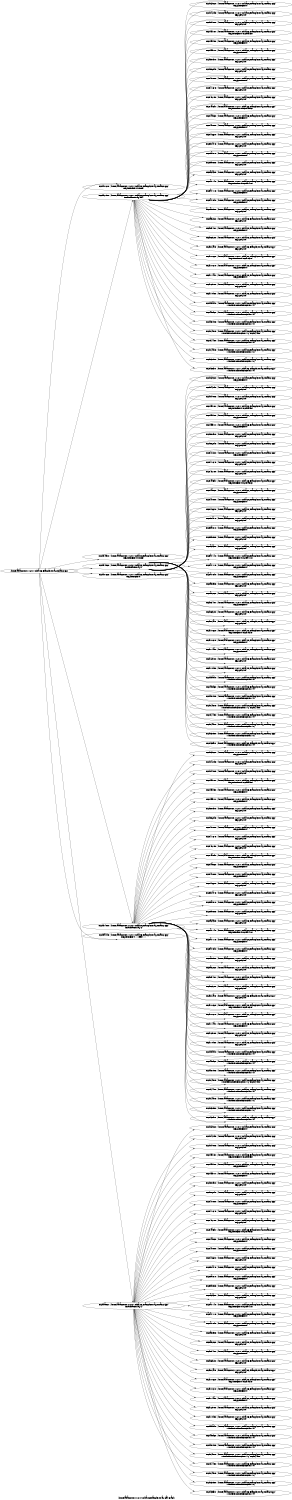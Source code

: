 digraph "/home/labaccount/11-2-17/mlsa/IG/example/Array Call Graph" {
	graph [dpi=300
		rankdir=LR
		size="7.5, 10"
		label="/home/labaccount/11-2-17/mlsa/IG/example/Array Call Graph"
	];

	Node0x454950163 [shape=oval, label="/home/labaccount/11-2-17/mlsa/IG/example/Array/Amain2.cpp"];
	Node0x211500611 [shape=oval, label="0x2db1c00. (/home/labaccount/11-2-17/mlsa/IG/example/Array/Amain2.cpp)\nOBJ.setDELIM(UNOP)"];
	Node0x454950163 -> Node0x211500611;
	Node0x495092469 [shape=oval, label="0x2db2150. (/home/labaccount/11-2-17/mlsa/IG/example/Array/Amain2.cpp)\ninstantiateArray(dbl)"];
	Node0x454950163 -> Node0x495092469;
	Node0x280896456 [shape=oval, label="0x2db49b0. (/home/labaccount/11-2-17/mlsa/IG/example/Array/Amain2.cpp)\nOBJ.setDELIM(UNOP)"];
	Node0x454950163 -> Node0x280896456;
	Node0x586172933 [shape=oval, label="0x2db4e60. (/home/labaccount/11-2-17/mlsa/IG/example/Array/Amain2.cpp)\ninstantiateArray(i)"];
	Node0x454950163 -> Node0x586172933;
	Node0x397035351 [shape=oval, label="0x2db76c8. (/home/labaccount/11-2-17/mlsa/IG/example/Array/Amain2.cpp)\nOBJ.setDELIM()"];
	Node0x454950163 -> Node0x397035351;
	Node0x106606990 [shape=oval, label="0x2db7b80. (/home/labaccount/11-2-17/mlsa/IG/example/Array/Amain2.cpp)\ninstantiateArray(c)"];
	Node0x454950163 -> Node0x106606990;
	Node0x373980699 [shape=oval, label="0x2dba4d8. (/home/labaccount/11-2-17/mlsa/IG/example/Array/Amain2.cpp)\nOBJ.setDELIM(<<-999>>)"];
	Node0x454950163 -> Node0x373980699;
	Node0x706751693 [shape=oval, label="0x2dbaec0. (/home/labaccount/11-2-17/mlsa/IG/example/Array/Amain2.cpp)\ninstantiateArray(s)"];
	Node0x454950163 -> Node0x706751693;
	Node0x838691544 [shape=oval, label="0x2dd2920. (/home/labaccount/11-2-17/mlsa/IG/example/Array/Amain2.cpp)\nOBJ.getDELIM()"];
	Node0x495092469 -> Node0x838691544;
	Node0x684598240 [shape=oval, label="0x2dd42d8. (/home/labaccount/11-2-17/mlsa/IG/example/Array/Amain2.cpp)\nOBJ.getSize()"];
	Node0x495092469 -> Node0x684598240;
	Node0x542931463 [shape=oval, label="0x2dd7908. (/home/labaccount/11-2-17/mlsa/IG/example/Array/Amain2.cpp)\nOBJ.getSize()"];
	Node0x495092469 -> Node0x542931463;
	Node0x137745332 [shape=oval, label="0x2ddf180. (/home/labaccount/11-2-17/mlsa/IG/example/Array/Amain2.cpp)\nOBJ.setDELIM(0x2ddf158)"];
	Node0x495092469 -> Node0x137745332;
	Node0x544456668 [shape=oval, label="0x2ddf158. (/home/labaccount/11-2-17/mlsa/IG/example/Array/Amain2.cpp)\nOBJ.getDELIM()"];
	Node0x495092469 -> Node0x544456668;
	Node0x180692809 [shape=oval, label="0x2ddf910. (/home/labaccount/11-2-17/mlsa/IG/example/Array/Amain2.cpp)\nOBJ.getDELIM()"];
	Node0x495092469 -> Node0x180692809;
	Node0x436632046 [shape=oval, label="0x2de0eb0. (/home/labaccount/11-2-17/mlsa/IG/example/Array/Amain2.cpp)\nOBJ.getSize()"];
	Node0x495092469 -> Node0x436632046;
	Node0x473175101 [shape=oval, label="0x2de62d8. (/home/labaccount/11-2-17/mlsa/IG/example/Array/Amain2.cpp)\nOBJ.getSize()"];
	Node0x495092469 -> Node0x473175101;
	Node0x237956468 [shape=oval, label="0x2e40080. (/home/labaccount/11-2-17/mlsa/IG/example/Array/Amain2.cpp)\nOBJ.getDELIM()"];
	Node0x495092469 -> Node0x237956468;
	Node0x421431462 [shape=oval, label="0x2e41678. (/home/labaccount/11-2-17/mlsa/IG/example/Array/Amain2.cpp)\nOBJ.getSize()"];
	Node0x495092469 -> Node0x421431462;
	Node0x187427181 [shape=oval, label="0x2e461e0. (/home/labaccount/11-2-17/mlsa/IG/example/Array/Amain2.cpp)\nOBJ.getSize()"];
	Node0x495092469 -> Node0x187427181;
	Node0x666561067 [shape=oval, label="0x2e4a8f0. (/home/labaccount/11-2-17/mlsa/IG/example/Array/Amain2.cpp)\nOBJ.setDELIM(0x2e4a8c8)"];
	Node0x495092469 -> Node0x666561067;
	Node0x748495964 [shape=oval, label="0x2e4a8c8. (/home/labaccount/11-2-17/mlsa/IG/example/Array/Amain2.cpp)\nOBJ.getDELIM()"];
	Node0x495092469 -> Node0x748495964;
	Node0x100650638 [shape=oval, label="0x2e4b080. (/home/labaccount/11-2-17/mlsa/IG/example/Array/Amain2.cpp)\nOBJ.getDELIM()"];
	Node0x495092469 -> Node0x100650638;
	Node0x909794362 [shape=oval, label="0x2e4c620. (/home/labaccount/11-2-17/mlsa/IG/example/Array/Amain2.cpp)\nOBJ.getSize()"];
	Node0x495092469 -> Node0x909794362;
	Node0x886656455 [shape=oval, label="0x2e51a78. (/home/labaccount/11-2-17/mlsa/IG/example/Array/Amain2.cpp)\nOBJ.getSize()"];
	Node0x495092469 -> Node0x886656455;
	Node0x577071143 [shape=oval, label="0x2e9a810. (/home/labaccount/11-2-17/mlsa/IG/example/Array/Amain2.cpp)\nOBJ.getDELIM()"];
	Node0x495092469 -> Node0x577071143;
	Node0x299687925 [shape=oval, label="0x2e9be88. (/home/labaccount/11-2-17/mlsa/IG/example/Array/Amain2.cpp)\nOBJ.getSize()"];
	Node0x495092469 -> Node0x299687925;
	Node0x898383008 [shape=oval, label="0x2ea2a38. (/home/labaccount/11-2-17/mlsa/IG/example/Array/Amain2.cpp)\nOBJ.getSize()"];
	Node0x495092469 -> Node0x898383008;
	Node0x185593941 [shape=oval, label="0x2ea7140. (/home/labaccount/11-2-17/mlsa/IG/example/Array/Amain2.cpp)\nOBJ.setDELIM(0x2ea7118)"];
	Node0x495092469 -> Node0x185593941;
	Node0x682684194 [shape=oval, label="0x2ea7118. (/home/labaccount/11-2-17/mlsa/IG/example/Array/Amain2.cpp)\nOBJ.getDELIM()"];
	Node0x495092469 -> Node0x682684194;
	Node0x436491233 [shape=oval, label="0x2ea78d0. (/home/labaccount/11-2-17/mlsa/IG/example/Array/Amain2.cpp)\nOBJ.getDELIM()"];
	Node0x495092469 -> Node0x436491233;
	Node0x351286586 [shape=oval, label="0x2ea8e98. (/home/labaccount/11-2-17/mlsa/IG/example/Array/Amain2.cpp)\nOBJ.getSize()"];
	Node0x495092469 -> Node0x351286586;
	Node0x362880636 [shape=oval, label="0x2eae2c8. (/home/labaccount/11-2-17/mlsa/IG/example/Array/Amain2.cpp)\nOBJ.getSize()"];
	Node0x495092469 -> Node0x362880636;
	Node0x471561500 [shape=oval, label="0x2f05400. (/home/labaccount/11-2-17/mlsa/IG/example/Array/Amain2.cpp)\nOBJ.getDELIM()"];
	Node0x495092469 -> Node0x471561500;
	Node0x746431773 [shape=oval, label="0x2f06928. (/home/labaccount/11-2-17/mlsa/IG/example/Array/Amain2.cpp)\nOBJ.getSize()"];
	Node0x495092469 -> Node0x746431773;
	Node0x850662744 [shape=oval, label="0x2f0c4a8. (/home/labaccount/11-2-17/mlsa/IG/example/Array/Amain2.cpp)\nOBJ.getSize()"];
	Node0x495092469 -> Node0x850662744;
	Node0x153203350 [shape=oval, label="0x2f10c68. (/home/labaccount/11-2-17/mlsa/IG/example/Array/Amain2.cpp)\nOBJ.setDELIM(0x2f10c18)"];
	Node0x495092469 -> Node0x153203350;
	Node0x605278337 [shape=oval, label="0x2f10c18. (/home/labaccount/11-2-17/mlsa/IG/example/Array/Amain2.cpp)\nOBJ.getDELIM()"];
	Node0x495092469 -> Node0x605278337;
	Node0x363444272 [shape=oval, label="0x2f114a0. (/home/labaccount/11-2-17/mlsa/IG/example/Array/Amain2.cpp)\nOBJ.getDELIM()"];
	Node0x495092469 -> Node0x363444272;
	Node0x302533066 [shape=oval, label="0x2f12908. (/home/labaccount/11-2-17/mlsa/IG/example/Array/Amain2.cpp)\nOBJ.getSize()"];
	Node0x495092469 -> Node0x302533066;
	Node0x396606784 [shape=oval, label="0x2f17de8. (/home/labaccount/11-2-17/mlsa/IG/example/Array/Amain2.cpp)\nOBJ.getSize()"];
	Node0x495092469 -> Node0x396606784;
	Node0x242883574 [shape=oval, label="0x2dbbad0. (/home/labaccount/11-2-17/mlsa/IG/example/Array/Amain2.cpp)\n**Undetermined_Function**(a)"];
	Node0x495092469 -> Node0x242883574;
	Node0x794282283 [shape=oval, label="0x2dbbf68. (/home/labaccount/11-2-17/mlsa/IG/example/Array/Amain2.cpp)\n**Undetermined_Function**(a)"];
	Node0x495092469 -> Node0x794282283;
	Node0x789169758 [shape=oval, label="0x2dbe198. (/home/labaccount/11-2-17/mlsa/IG/example/Array/Amain2.cpp)\n**Undetermined_Function**(b)"];
	Node0x495092469 -> Node0x789169758;
	Node0x118914505 [shape=oval, label="0x2dc4508. (/home/labaccount/11-2-17/mlsa/IG/example/Array/Amain2.cpp)\n**Undetermined_Function**(c, 0x2dc44e0)"];
	Node0x495092469 -> Node0x118914505;
	Node0x849736987 [shape=oval, label="0x2dc44e0. (/home/labaccount/11-2-17/mlsa/IG/example/Array/Amain2.cpp)\n**Undetermined_Function**(a)"];
	Node0x495092469 -> Node0x849736987;
	Node0x900234938 [shape=oval, label="0x2dc4bb8. (/home/labaccount/11-2-17/mlsa/IG/example/Array/Amain2.cpp)\n**Undetermined_Function**(c)"];
	Node0x495092469 -> Node0x900234938;
	Node0x976811849 [shape=oval, label="0x2dc5050. (/home/labaccount/11-2-17/mlsa/IG/example/Array/Amain2.cpp)\n**Undetermined_Function**(c)"];
	Node0x495092469 -> Node0x976811849;
	Node0x714055862 [shape=oval, label="0x2dc9fe0. (/home/labaccount/11-2-17/mlsa/IG/example/Array/Amain2.cpp)\n**Undetermined_Function**(a)"];
	Node0x495092469 -> Node0x714055862;
	Node0x820500576 [shape=oval, label="0x2dd2920. (/home/labaccount/11-2-17/mlsa/IG/example/Array/Amain2.cpp)\nOBJ.getDELIM()"];
	Node0x586172933 -> Node0x820500576;
	Node0x226171023 [shape=oval, label="0x2dd42d8. (/home/labaccount/11-2-17/mlsa/IG/example/Array/Amain2.cpp)\nOBJ.getSize()"];
	Node0x586172933 -> Node0x226171023;
	Node0x796842306 [shape=oval, label="0x2dd7908. (/home/labaccount/11-2-17/mlsa/IG/example/Array/Amain2.cpp)\nOBJ.getSize()"];
	Node0x586172933 -> Node0x796842306;
	Node0x748532125 [shape=oval, label="0x2ddf180. (/home/labaccount/11-2-17/mlsa/IG/example/Array/Amain2.cpp)\nOBJ.setDELIM(0x2ddf158)"];
	Node0x586172933 -> Node0x748532125;
	Node0x372053799 [shape=oval, label="0x2ddf158. (/home/labaccount/11-2-17/mlsa/IG/example/Array/Amain2.cpp)\nOBJ.getDELIM()"];
	Node0x586172933 -> Node0x372053799;
	Node0x796837589 [shape=oval, label="0x2ddf910. (/home/labaccount/11-2-17/mlsa/IG/example/Array/Amain2.cpp)\nOBJ.getDELIM()"];
	Node0x586172933 -> Node0x796837589;
	Node0x354698941 [shape=oval, label="0x2de0eb0. (/home/labaccount/11-2-17/mlsa/IG/example/Array/Amain2.cpp)\nOBJ.getSize()"];
	Node0x586172933 -> Node0x354698941;
	Node0x761821772 [shape=oval, label="0x2de62d8. (/home/labaccount/11-2-17/mlsa/IG/example/Array/Amain2.cpp)\nOBJ.getSize()"];
	Node0x586172933 -> Node0x761821772;
	Node0x311896067 [shape=oval, label="0x2e40080. (/home/labaccount/11-2-17/mlsa/IG/example/Array/Amain2.cpp)\nOBJ.getDELIM()"];
	Node0x586172933 -> Node0x311896067;
	Node0x986184804 [shape=oval, label="0x2e41678. (/home/labaccount/11-2-17/mlsa/IG/example/Array/Amain2.cpp)\nOBJ.getSize()"];
	Node0x586172933 -> Node0x986184804;
	Node0x272035182 [shape=oval, label="0x2e461e0. (/home/labaccount/11-2-17/mlsa/IG/example/Array/Amain2.cpp)\nOBJ.getSize()"];
	Node0x586172933 -> Node0x272035182;
	Node0x831183261 [shape=oval, label="0x2e4a8f0. (/home/labaccount/11-2-17/mlsa/IG/example/Array/Amain2.cpp)\nOBJ.setDELIM(0x2e4a8c8)"];
	Node0x586172933 -> Node0x831183261;
	Node0x286240150 [shape=oval, label="0x2e4a8c8. (/home/labaccount/11-2-17/mlsa/IG/example/Array/Amain2.cpp)\nOBJ.getDELIM()"];
	Node0x586172933 -> Node0x286240150;
	Node0x103581985 [shape=oval, label="0x2e4b080. (/home/labaccount/11-2-17/mlsa/IG/example/Array/Amain2.cpp)\nOBJ.getDELIM()"];
	Node0x586172933 -> Node0x103581985;
	Node0x492235179 [shape=oval, label="0x2e4c620. (/home/labaccount/11-2-17/mlsa/IG/example/Array/Amain2.cpp)\nOBJ.getSize()"];
	Node0x586172933 -> Node0x492235179;
	Node0x821031752 [shape=oval, label="0x2e51a78. (/home/labaccount/11-2-17/mlsa/IG/example/Array/Amain2.cpp)\nOBJ.getSize()"];
	Node0x586172933 -> Node0x821031752;
	Node0x961292213 [shape=oval, label="0x2e9a810. (/home/labaccount/11-2-17/mlsa/IG/example/Array/Amain2.cpp)\nOBJ.getDELIM()"];
	Node0x586172933 -> Node0x961292213;
	Node0x231431572 [shape=oval, label="0x2e9be88. (/home/labaccount/11-2-17/mlsa/IG/example/Array/Amain2.cpp)\nOBJ.getSize()"];
	Node0x586172933 -> Node0x231431572;
	Node0x560405857 [shape=oval, label="0x2ea2a38. (/home/labaccount/11-2-17/mlsa/IG/example/Array/Amain2.cpp)\nOBJ.getSize()"];
	Node0x586172933 -> Node0x560405857;
	Node0x885978406 [shape=oval, label="0x2ea7140. (/home/labaccount/11-2-17/mlsa/IG/example/Array/Amain2.cpp)\nOBJ.setDELIM(0x2ea7118)"];
	Node0x586172933 -> Node0x885978406;
	Node0x197672685 [shape=oval, label="0x2ea7118. (/home/labaccount/11-2-17/mlsa/IG/example/Array/Amain2.cpp)\nOBJ.getDELIM()"];
	Node0x586172933 -> Node0x197672685;
	Node0x357330282 [shape=oval, label="0x2ea78d0. (/home/labaccount/11-2-17/mlsa/IG/example/Array/Amain2.cpp)\nOBJ.getDELIM()"];
	Node0x586172933 -> Node0x357330282;
	Node0x760681882 [shape=oval, label="0x2ea8e98. (/home/labaccount/11-2-17/mlsa/IG/example/Array/Amain2.cpp)\nOBJ.getSize()"];
	Node0x586172933 -> Node0x760681882;
	Node0x764653835 [shape=oval, label="0x2eae2c8. (/home/labaccount/11-2-17/mlsa/IG/example/Array/Amain2.cpp)\nOBJ.getSize()"];
	Node0x586172933 -> Node0x764653835;
	Node0x644816683 [shape=oval, label="0x2f05400. (/home/labaccount/11-2-17/mlsa/IG/example/Array/Amain2.cpp)\nOBJ.getDELIM()"];
	Node0x586172933 -> Node0x644816683;
	Node0x651578019 [shape=oval, label="0x2f06928. (/home/labaccount/11-2-17/mlsa/IG/example/Array/Amain2.cpp)\nOBJ.getSize()"];
	Node0x586172933 -> Node0x651578019;
	Node0x481589658 [shape=oval, label="0x2f0c4a8. (/home/labaccount/11-2-17/mlsa/IG/example/Array/Amain2.cpp)\nOBJ.getSize()"];
	Node0x586172933 -> Node0x481589658;
	Node0x579999305 [shape=oval, label="0x2f10c68. (/home/labaccount/11-2-17/mlsa/IG/example/Array/Amain2.cpp)\nOBJ.setDELIM(0x2f10c18)"];
	Node0x586172933 -> Node0x579999305;
	Node0x142826987 [shape=oval, label="0x2f10c18. (/home/labaccount/11-2-17/mlsa/IG/example/Array/Amain2.cpp)\nOBJ.getDELIM()"];
	Node0x586172933 -> Node0x142826987;
	Node0x492825438 [shape=oval, label="0x2f114a0. (/home/labaccount/11-2-17/mlsa/IG/example/Array/Amain2.cpp)\nOBJ.getDELIM()"];
	Node0x586172933 -> Node0x492825438;
	Node0x401120956 [shape=oval, label="0x2f12908. (/home/labaccount/11-2-17/mlsa/IG/example/Array/Amain2.cpp)\nOBJ.getSize()"];
	Node0x586172933 -> Node0x401120956;
	Node0x109247693 [shape=oval, label="0x2f17de8. (/home/labaccount/11-2-17/mlsa/IG/example/Array/Amain2.cpp)\nOBJ.getSize()"];
	Node0x586172933 -> Node0x109247693;
	Node0x234848581 [shape=oval, label="0x2dbbad0. (/home/labaccount/11-2-17/mlsa/IG/example/Array/Amain2.cpp)\n**Undetermined_Function**(a)"];
	Node0x586172933 -> Node0x234848581;
	Node0x961756389 [shape=oval, label="0x2dbbf68. (/home/labaccount/11-2-17/mlsa/IG/example/Array/Amain2.cpp)\n**Undetermined_Function**(a)"];
	Node0x586172933 -> Node0x961756389;
	Node0x990956291 [shape=oval, label="0x2dbe198. (/home/labaccount/11-2-17/mlsa/IG/example/Array/Amain2.cpp)\n**Undetermined_Function**(b)"];
	Node0x586172933 -> Node0x990956291;
	Node0x798286044 [shape=oval, label="0x2dc4508. (/home/labaccount/11-2-17/mlsa/IG/example/Array/Amain2.cpp)\n**Undetermined_Function**(c, 0x2dc44e0)"];
	Node0x586172933 -> Node0x798286044;
	Node0x768557157 [shape=oval, label="0x2dc44e0. (/home/labaccount/11-2-17/mlsa/IG/example/Array/Amain2.cpp)\n**Undetermined_Function**(a)"];
	Node0x586172933 -> Node0x768557157;
	Node0x603669832 [shape=oval, label="0x2dc4bb8. (/home/labaccount/11-2-17/mlsa/IG/example/Array/Amain2.cpp)\n**Undetermined_Function**(c)"];
	Node0x586172933 -> Node0x603669832;
	Node0x578427207 [shape=oval, label="0x2dc5050. (/home/labaccount/11-2-17/mlsa/IG/example/Array/Amain2.cpp)\n**Undetermined_Function**(c)"];
	Node0x586172933 -> Node0x578427207;
	Node0x684462702 [shape=oval, label="0x2dc9fe0. (/home/labaccount/11-2-17/mlsa/IG/example/Array/Amain2.cpp)\n**Undetermined_Function**(a)"];
	Node0x586172933 -> Node0x684462702;
	Node0x441539079 [shape=oval, label="0x2dd2920. (/home/labaccount/11-2-17/mlsa/IG/example/Array/Amain2.cpp)\nOBJ.getDELIM()"];
	Node0x106606990 -> Node0x441539079;
	Node0x289595883 [shape=oval, label="0x2dd42d8. (/home/labaccount/11-2-17/mlsa/IG/example/Array/Amain2.cpp)\nOBJ.getSize()"];
	Node0x106606990 -> Node0x289595883;
	Node0x170101546 [shape=oval, label="0x2dd7908. (/home/labaccount/11-2-17/mlsa/IG/example/Array/Amain2.cpp)\nOBJ.getSize()"];
	Node0x106606990 -> Node0x170101546;
	Node0x635628086 [shape=oval, label="0x2ddf180. (/home/labaccount/11-2-17/mlsa/IG/example/Array/Amain2.cpp)\nOBJ.setDELIM(0x2ddf158)"];
	Node0x106606990 -> Node0x635628086;
	Node0x813516888 [shape=oval, label="0x2ddf158. (/home/labaccount/11-2-17/mlsa/IG/example/Array/Amain2.cpp)\nOBJ.getDELIM()"];
	Node0x106606990 -> Node0x813516888;
	Node0x581807028 [shape=oval, label="0x2ddf910. (/home/labaccount/11-2-17/mlsa/IG/example/Array/Amain2.cpp)\nOBJ.getDELIM()"];
	Node0x106606990 -> Node0x581807028;
	Node0x648229301 [shape=oval, label="0x2de0eb0. (/home/labaccount/11-2-17/mlsa/IG/example/Array/Amain2.cpp)\nOBJ.getSize()"];
	Node0x106606990 -> Node0x648229301;
	Node0x177160004 [shape=oval, label="0x2de62d8. (/home/labaccount/11-2-17/mlsa/IG/example/Array/Amain2.cpp)\nOBJ.getSize()"];
	Node0x106606990 -> Node0x177160004;
	Node0x281678843 [shape=oval, label="0x2e40080. (/home/labaccount/11-2-17/mlsa/IG/example/Array/Amain2.cpp)\nOBJ.getDELIM()"];
	Node0x106606990 -> Node0x281678843;
	Node0x646116644 [shape=oval, label="0x2e41678. (/home/labaccount/11-2-17/mlsa/IG/example/Array/Amain2.cpp)\nOBJ.getSize()"];
	Node0x106606990 -> Node0x646116644;
	Node0x837901311 [shape=oval, label="0x2e461e0. (/home/labaccount/11-2-17/mlsa/IG/example/Array/Amain2.cpp)\nOBJ.getSize()"];
	Node0x106606990 -> Node0x837901311;
	Node0x591117001 [shape=oval, label="0x2e4a8f0. (/home/labaccount/11-2-17/mlsa/IG/example/Array/Amain2.cpp)\nOBJ.setDELIM(0x2e4a8c8)"];
	Node0x106606990 -> Node0x591117001;
	Node0x479026021 [shape=oval, label="0x2e4a8c8. (/home/labaccount/11-2-17/mlsa/IG/example/Array/Amain2.cpp)\nOBJ.getDELIM()"];
	Node0x106606990 -> Node0x479026021;
	Node0x286555860 [shape=oval, label="0x2e4b080. (/home/labaccount/11-2-17/mlsa/IG/example/Array/Amain2.cpp)\nOBJ.getDELIM()"];
	Node0x106606990 -> Node0x286555860;
	Node0x440137656 [shape=oval, label="0x2e4c620. (/home/labaccount/11-2-17/mlsa/IG/example/Array/Amain2.cpp)\nOBJ.getSize()"];
	Node0x106606990 -> Node0x440137656;
	Node0x662950761 [shape=oval, label="0x2e51a78. (/home/labaccount/11-2-17/mlsa/IG/example/Array/Amain2.cpp)\nOBJ.getSize()"];
	Node0x106606990 -> Node0x662950761;
	Node0x585865371 [shape=oval, label="0x2e9a810. (/home/labaccount/11-2-17/mlsa/IG/example/Array/Amain2.cpp)\nOBJ.getDELIM()"];
	Node0x106606990 -> Node0x585865371;
	Node0x221872806 [shape=oval, label="0x2e9be88. (/home/labaccount/11-2-17/mlsa/IG/example/Array/Amain2.cpp)\nOBJ.getSize()"];
	Node0x106606990 -> Node0x221872806;
	Node0x971095983 [shape=oval, label="0x2ea2a38. (/home/labaccount/11-2-17/mlsa/IG/example/Array/Amain2.cpp)\nOBJ.getSize()"];
	Node0x106606990 -> Node0x971095983;
	Node0x162123808 [shape=oval, label="0x2ea7140. (/home/labaccount/11-2-17/mlsa/IG/example/Array/Amain2.cpp)\nOBJ.setDELIM(0x2ea7118)"];
	Node0x106606990 -> Node0x162123808;
	Node0x474772426 [shape=oval, label="0x2ea7118. (/home/labaccount/11-2-17/mlsa/IG/example/Array/Amain2.cpp)\nOBJ.getDELIM()"];
	Node0x106606990 -> Node0x474772426;
	Node0x430074193 [shape=oval, label="0x2ea78d0. (/home/labaccount/11-2-17/mlsa/IG/example/Array/Amain2.cpp)\nOBJ.getDELIM()"];
	Node0x106606990 -> Node0x430074193;
	Node0x725444144 [shape=oval, label="0x2ea8e98. (/home/labaccount/11-2-17/mlsa/IG/example/Array/Amain2.cpp)\nOBJ.getSize()"];
	Node0x106606990 -> Node0x725444144;
	Node0x569165388 [shape=oval, label="0x2eae2c8. (/home/labaccount/11-2-17/mlsa/IG/example/Array/Amain2.cpp)\nOBJ.getSize()"];
	Node0x106606990 -> Node0x569165388;
	Node0x707535022 [shape=oval, label="0x2f05400. (/home/labaccount/11-2-17/mlsa/IG/example/Array/Amain2.cpp)\nOBJ.getDELIM()"];
	Node0x106606990 -> Node0x707535022;
	Node0x246525528 [shape=oval, label="0x2f06928. (/home/labaccount/11-2-17/mlsa/IG/example/Array/Amain2.cpp)\nOBJ.getSize()"];
	Node0x106606990 -> Node0x246525528;
	Node0x273082707 [shape=oval, label="0x2f0c4a8. (/home/labaccount/11-2-17/mlsa/IG/example/Array/Amain2.cpp)\nOBJ.getSize()"];
	Node0x106606990 -> Node0x273082707;
	Node0x835866369 [shape=oval, label="0x2f10c68. (/home/labaccount/11-2-17/mlsa/IG/example/Array/Amain2.cpp)\nOBJ.setDELIM(0x2f10c18)"];
	Node0x106606990 -> Node0x835866369;
	Node0x472343073 [shape=oval, label="0x2f10c18. (/home/labaccount/11-2-17/mlsa/IG/example/Array/Amain2.cpp)\nOBJ.getDELIM()"];
	Node0x106606990 -> Node0x472343073;
	Node0x174886607 [shape=oval, label="0x2f114a0. (/home/labaccount/11-2-17/mlsa/IG/example/Array/Amain2.cpp)\nOBJ.getDELIM()"];
	Node0x106606990 -> Node0x174886607;
	Node0x203386016 [shape=oval, label="0x2f12908. (/home/labaccount/11-2-17/mlsa/IG/example/Array/Amain2.cpp)\nOBJ.getSize()"];
	Node0x106606990 -> Node0x203386016;
	Node0x714467161 [shape=oval, label="0x2f17de8. (/home/labaccount/11-2-17/mlsa/IG/example/Array/Amain2.cpp)\nOBJ.getSize()"];
	Node0x106606990 -> Node0x714467161;
	Node0x563615416 [shape=oval, label="0x2dbbad0. (/home/labaccount/11-2-17/mlsa/IG/example/Array/Amain2.cpp)\n**Undetermined_Function**(a)"];
	Node0x106606990 -> Node0x563615416;
	Node0x673576686 [shape=oval, label="0x2dbbf68. (/home/labaccount/11-2-17/mlsa/IG/example/Array/Amain2.cpp)\n**Undetermined_Function**(a)"];
	Node0x106606990 -> Node0x673576686;
	Node0x121675552 [shape=oval, label="0x2dbe198. (/home/labaccount/11-2-17/mlsa/IG/example/Array/Amain2.cpp)\n**Undetermined_Function**(b)"];
	Node0x106606990 -> Node0x121675552;
	Node0x155614669 [shape=oval, label="0x2dc4508. (/home/labaccount/11-2-17/mlsa/IG/example/Array/Amain2.cpp)\n**Undetermined_Function**(c, 0x2dc44e0)"];
	Node0x106606990 -> Node0x155614669;
	Node0x273378568 [shape=oval, label="0x2dc44e0. (/home/labaccount/11-2-17/mlsa/IG/example/Array/Amain2.cpp)\n**Undetermined_Function**(a)"];
	Node0x106606990 -> Node0x273378568;
	Node0x811330779 [shape=oval, label="0x2dc4bb8. (/home/labaccount/11-2-17/mlsa/IG/example/Array/Amain2.cpp)\n**Undetermined_Function**(c)"];
	Node0x106606990 -> Node0x811330779;
	Node0x441742693 [shape=oval, label="0x2dc5050. (/home/labaccount/11-2-17/mlsa/IG/example/Array/Amain2.cpp)\n**Undetermined_Function**(c)"];
	Node0x106606990 -> Node0x441742693;
	Node0x713061047 [shape=oval, label="0x2dc9fe0. (/home/labaccount/11-2-17/mlsa/IG/example/Array/Amain2.cpp)\n**Undetermined_Function**(a)"];
	Node0x106606990 -> Node0x713061047;
	Node0x711900598 [shape=oval, label="0x2dd2920. (/home/labaccount/11-2-17/mlsa/IG/example/Array/Amain2.cpp)\nOBJ.getDELIM()"];
	Node0x706751693 -> Node0x711900598;
	Node0x457120840 [shape=oval, label="0x2dd42d8. (/home/labaccount/11-2-17/mlsa/IG/example/Array/Amain2.cpp)\nOBJ.getSize()"];
	Node0x706751693 -> Node0x457120840;
	Node0x210863085 [shape=oval, label="0x2dd7908. (/home/labaccount/11-2-17/mlsa/IG/example/Array/Amain2.cpp)\nOBJ.getSize()"];
	Node0x706751693 -> Node0x210863085;
	Node0x185691624 [shape=oval, label="0x2ddf180. (/home/labaccount/11-2-17/mlsa/IG/example/Array/Amain2.cpp)\nOBJ.setDELIM(0x2ddf158)"];
	Node0x706751693 -> Node0x185691624;
	Node0x231030694 [shape=oval, label="0x2ddf158. (/home/labaccount/11-2-17/mlsa/IG/example/Array/Amain2.cpp)\nOBJ.getDELIM()"];
	Node0x706751693 -> Node0x231030694;
	Node0x400835423 [shape=oval, label="0x2ddf910. (/home/labaccount/11-2-17/mlsa/IG/example/Array/Amain2.cpp)\nOBJ.getDELIM()"];
	Node0x706751693 -> Node0x400835423;
	Node0x923014013 [shape=oval, label="0x2de0eb0. (/home/labaccount/11-2-17/mlsa/IG/example/Array/Amain2.cpp)\nOBJ.getSize()"];
	Node0x706751693 -> Node0x923014013;
	Node0x404874950 [shape=oval, label="0x2de62d8. (/home/labaccount/11-2-17/mlsa/IG/example/Array/Amain2.cpp)\nOBJ.getSize()"];
	Node0x706751693 -> Node0x404874950;
	Node0x831784594 [shape=oval, label="0x2e40080. (/home/labaccount/11-2-17/mlsa/IG/example/Array/Amain2.cpp)\nOBJ.getDELIM()"];
	Node0x706751693 -> Node0x831784594;
	Node0x149714935 [shape=oval, label="0x2e41678. (/home/labaccount/11-2-17/mlsa/IG/example/Array/Amain2.cpp)\nOBJ.getSize()"];
	Node0x706751693 -> Node0x149714935;
	Node0x643725834 [shape=oval, label="0x2e461e0. (/home/labaccount/11-2-17/mlsa/IG/example/Array/Amain2.cpp)\nOBJ.getSize()"];
	Node0x706751693 -> Node0x643725834;
	Node0x899228917 [shape=oval, label="0x2e4a8f0. (/home/labaccount/11-2-17/mlsa/IG/example/Array/Amain2.cpp)\nOBJ.setDELIM(0x2e4a8c8)"];
	Node0x706751693 -> Node0x899228917;
	Node0x434900050 [shape=oval, label="0x2e4a8c8. (/home/labaccount/11-2-17/mlsa/IG/example/Array/Amain2.cpp)\nOBJ.getDELIM()"];
	Node0x706751693 -> Node0x434900050;
	Node0x744652786 [shape=oval, label="0x2e4b080. (/home/labaccount/11-2-17/mlsa/IG/example/Array/Amain2.cpp)\nOBJ.getDELIM()"];
	Node0x706751693 -> Node0x744652786;
	Node0x310751699 [shape=oval, label="0x2e4c620. (/home/labaccount/11-2-17/mlsa/IG/example/Array/Amain2.cpp)\nOBJ.getSize()"];
	Node0x706751693 -> Node0x310751699;
	Node0x296910521 [shape=oval, label="0x2e51a78. (/home/labaccount/11-2-17/mlsa/IG/example/Array/Amain2.cpp)\nOBJ.getSize()"];
	Node0x706751693 -> Node0x296910521;
	Node0x546269176 [shape=oval, label="0x2e9a810. (/home/labaccount/11-2-17/mlsa/IG/example/Array/Amain2.cpp)\nOBJ.getDELIM()"];
	Node0x706751693 -> Node0x546269176;
	Node0x478150053 [shape=oval, label="0x2e9be88. (/home/labaccount/11-2-17/mlsa/IG/example/Array/Amain2.cpp)\nOBJ.getSize()"];
	Node0x706751693 -> Node0x478150053;
	Node0x428784880 [shape=oval, label="0x2ea2a38. (/home/labaccount/11-2-17/mlsa/IG/example/Array/Amain2.cpp)\nOBJ.getSize()"];
	Node0x706751693 -> Node0x428784880;
	Node0x287773089 [shape=oval, label="0x2ea7140. (/home/labaccount/11-2-17/mlsa/IG/example/Array/Amain2.cpp)\nOBJ.setDELIM(0x2ea7118)"];
	Node0x706751693 -> Node0x287773089;
	Node0x417485629 [shape=oval, label="0x2ea7118. (/home/labaccount/11-2-17/mlsa/IG/example/Array/Amain2.cpp)\nOBJ.getDELIM()"];
	Node0x706751693 -> Node0x417485629;
	Node0x196091973 [shape=oval, label="0x2ea78d0. (/home/labaccount/11-2-17/mlsa/IG/example/Array/Amain2.cpp)\nOBJ.getDELIM()"];
	Node0x706751693 -> Node0x196091973;
	Node0x972150943 [shape=oval, label="0x2ea8e98. (/home/labaccount/11-2-17/mlsa/IG/example/Array/Amain2.cpp)\nOBJ.getSize()"];
	Node0x706751693 -> Node0x972150943;
	Node0x571725665 [shape=oval, label="0x2eae2c8. (/home/labaccount/11-2-17/mlsa/IG/example/Array/Amain2.cpp)\nOBJ.getSize()"];
	Node0x706751693 -> Node0x571725665;
	Node0x653979452 [shape=oval, label="0x2f05400. (/home/labaccount/11-2-17/mlsa/IG/example/Array/Amain2.cpp)\nOBJ.getDELIM()"];
	Node0x706751693 -> Node0x653979452;
	Node0x799161621 [shape=oval, label="0x2f06928. (/home/labaccount/11-2-17/mlsa/IG/example/Array/Amain2.cpp)\nOBJ.getSize()"];
	Node0x706751693 -> Node0x799161621;
	Node0x203442244 [shape=oval, label="0x2f0c4a8. (/home/labaccount/11-2-17/mlsa/IG/example/Array/Amain2.cpp)\nOBJ.getSize()"];
	Node0x706751693 -> Node0x203442244;
	Node0x879898338 [shape=oval, label="0x2f10c68. (/home/labaccount/11-2-17/mlsa/IG/example/Array/Amain2.cpp)\nOBJ.setDELIM(0x2f10c18)"];
	Node0x706751693 -> Node0x879898338;
	Node0x600565132 [shape=oval, label="0x2f10c18. (/home/labaccount/11-2-17/mlsa/IG/example/Array/Amain2.cpp)\nOBJ.getDELIM()"];
	Node0x706751693 -> Node0x600565132;
	Node0x553504016 [shape=oval, label="0x2f114a0. (/home/labaccount/11-2-17/mlsa/IG/example/Array/Amain2.cpp)\nOBJ.getDELIM()"];
	Node0x706751693 -> Node0x553504016;
	Node0x518894630 [shape=oval, label="0x2f12908. (/home/labaccount/11-2-17/mlsa/IG/example/Array/Amain2.cpp)\nOBJ.getSize()"];
	Node0x706751693 -> Node0x518894630;
	Node0x424419927 [shape=oval, label="0x2f17de8. (/home/labaccount/11-2-17/mlsa/IG/example/Array/Amain2.cpp)\nOBJ.getSize()"];
	Node0x706751693 -> Node0x424419927;
	Node0x570606933 [shape=oval, label="0x2dbbad0. (/home/labaccount/11-2-17/mlsa/IG/example/Array/Amain2.cpp)\n**Undetermined_Function**(a)"];
	Node0x706751693 -> Node0x570606933;
	Node0x510938693 [shape=oval, label="0x2dbbf68. (/home/labaccount/11-2-17/mlsa/IG/example/Array/Amain2.cpp)\n**Undetermined_Function**(a)"];
	Node0x706751693 -> Node0x510938693;
	Node0x560693037 [shape=oval, label="0x2dbe198. (/home/labaccount/11-2-17/mlsa/IG/example/Array/Amain2.cpp)\n**Undetermined_Function**(b)"];
	Node0x706751693 -> Node0x560693037;
	Node0x644100904 [shape=oval, label="0x2dc4508. (/home/labaccount/11-2-17/mlsa/IG/example/Array/Amain2.cpp)\n**Undetermined_Function**(c, 0x2dc44e0)"];
	Node0x706751693 -> Node0x644100904;
	Node0x164126060 [shape=oval, label="0x2dc44e0. (/home/labaccount/11-2-17/mlsa/IG/example/Array/Amain2.cpp)\n**Undetermined_Function**(a)"];
	Node0x706751693 -> Node0x164126060;
	Node0x861388792 [shape=oval, label="0x2dc4bb8. (/home/labaccount/11-2-17/mlsa/IG/example/Array/Amain2.cpp)\n**Undetermined_Function**(c)"];
	Node0x706751693 -> Node0x861388792;
	Node0x684043818 [shape=oval, label="0x2dc5050. (/home/labaccount/11-2-17/mlsa/IG/example/Array/Amain2.cpp)\n**Undetermined_Function**(c)"];
	Node0x706751693 -> Node0x684043818;
	Node0x463876601 [shape=oval, label="0x2dc9fe0. (/home/labaccount/11-2-17/mlsa/IG/example/Array/Amain2.cpp)\n**Undetermined_Function**(a)"];
	Node0x706751693 -> Node0x463876601;
}